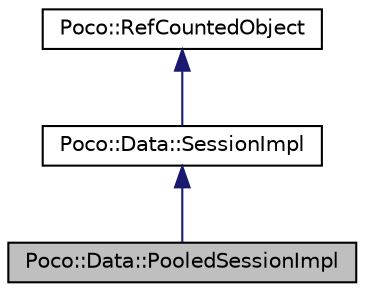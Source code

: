 digraph "Poco::Data::PooledSessionImpl"
{
 // LATEX_PDF_SIZE
  edge [fontname="Helvetica",fontsize="10",labelfontname="Helvetica",labelfontsize="10"];
  node [fontname="Helvetica",fontsize="10",shape=record];
  Node1 [label="Poco::Data::PooledSessionImpl",height=0.2,width=0.4,color="black", fillcolor="grey75", style="filled", fontcolor="black",tooltip=" "];
  Node2 -> Node1 [dir="back",color="midnightblue",fontsize="10",style="solid"];
  Node2 [label="Poco::Data::SessionImpl",height=0.2,width=0.4,color="black", fillcolor="white", style="filled",URL="$classPoco_1_1Data_1_1SessionImpl.html",tooltip=" "];
  Node3 -> Node2 [dir="back",color="midnightblue",fontsize="10",style="solid"];
  Node3 [label="Poco::RefCountedObject",height=0.2,width=0.4,color="black", fillcolor="white", style="filled",URL="$classPoco_1_1RefCountedObject.html",tooltip=" "];
}
